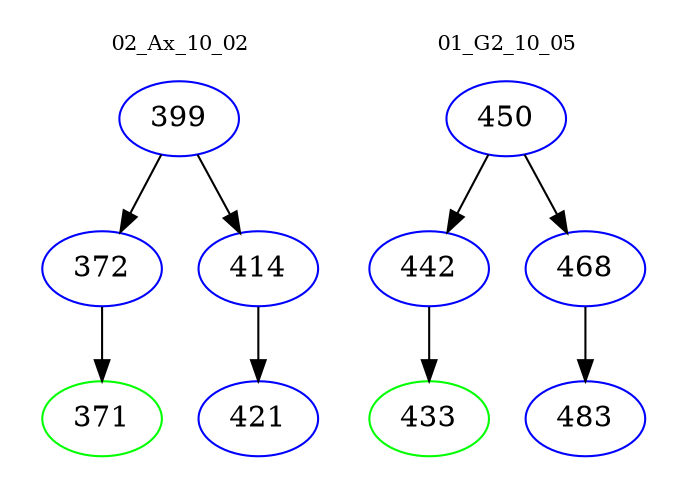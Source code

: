 digraph{
subgraph cluster_0 {
color = white
label = "02_Ax_10_02";
fontsize=10;
T0_399 [label="399", color="blue"]
T0_399 -> T0_372 [color="black"]
T0_372 [label="372", color="blue"]
T0_372 -> T0_371 [color="black"]
T0_371 [label="371", color="green"]
T0_399 -> T0_414 [color="black"]
T0_414 [label="414", color="blue"]
T0_414 -> T0_421 [color="black"]
T0_421 [label="421", color="blue"]
}
subgraph cluster_1 {
color = white
label = "01_G2_10_05";
fontsize=10;
T1_450 [label="450", color="blue"]
T1_450 -> T1_442 [color="black"]
T1_442 [label="442", color="blue"]
T1_442 -> T1_433 [color="black"]
T1_433 [label="433", color="green"]
T1_450 -> T1_468 [color="black"]
T1_468 [label="468", color="blue"]
T1_468 -> T1_483 [color="black"]
T1_483 [label="483", color="blue"]
}
}
